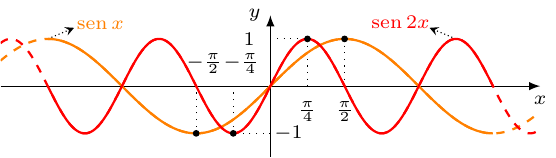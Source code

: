 \documentclass[crop]{standalone}
\usepackage[dvipsnames]{xcolor}
\usepackage{tikz}
\usepackage{pgfplots}
\pgfplotsset{compat=1.18}
\usetikzlibrary{shapes.geometric,positioning}
\begin{document}
  \begin{tikzpicture}[font=\scriptsize]
    \begin{axis}[%
      % trig format plots=rad,
      axis x line=center,axis y line=center,
      % axis on top,
      unit vector ratio={1 1},
      xlabel={$x$},ylabel={$y$},
      xlabel style={below},ylabel style={left},
      xmin=-3*pi/2-1,xmax=3*pi/2+1,
      xtick={(pi/2)/b,pi/2},
      xticklabels={$\frac{\pi}{4}$,$\frac{\pi}{2}$},
      xtick style={draw=none},
      extra x ticks={-(pi/2)/b,-pi/2},
      extra x tick labels={$-\frac{\pi}{4}$,$-\frac{\pi}{2}$},
      extra x tick style={xticklabel style={above,xshift=0.3em,yshift=0.3em}},
      ymin=-1.5,ymax=1.5,
      ytick={1},
      ytick style={draw=none},
      yticklabels={$1$},
      extra y ticks={-1},
      extra y tick style={yticklabel style={right}},
      extra y tick labels={$-1$},
      restrict y to domain=-3:3,
      axis line style={-latex},
      % legend entries={$\mbox{sen}\,{x}$,,$\mbox{sen}\,{\frac{1}{2}x}$},
      % legend columns=2,
      %legend style={at={(axis cs:-2.8,-1.6)}},
      declare function={
        b = 2;
        f(\x) = sin(deg(\x));
        g(\x) = f(b*\x);
      }
    ]%
      \def\x{pi/2};

      \draw[dotted] (\x,{f(\x)}) -- (\x,0);
      \draw[dotted] (\x/b,{g(\x/b)}) -- (\x/b,0);
      \draw[dotted] (0,{g(\x/b)}) -- (\x/b,{g(\x/b)});

      \draw[dotted] (-\x,{f(-\x)}) -- (-\x,0);
      \draw[dotted] (-\x/b,{g(-\x/b)}) -- (-\x/b,0);
      \draw[dotted] (0,{g(-\x/b)}) -- (-\x/b,{g(-\x/b)});

      \draw[densely dotted,-stealth] (5*pi/4,{g(5*pi/4)}) -- +(-0.95em,0.4em);
      \node[color=red,xshift=-2em,yshift=0.6em] at (5*pi/4,{g(5*pi/4)})  {$\mbox{sen}\,{2x}$};

      \draw[densely dotted,-stealth] (-3*pi/2,{f(-3*pi/2)}) -- +(0.95em,0.4em);
      \node[color=orange,xshift=1.9em,yshift=0.5em] at (-3*pi/2,{f(-3*pi/2)})  {$\mbox{sen}\,{x}$};

      \addplot[mark=none,domain=-3*pi/2:3*pi/2,color=orange,thick,samples=1000]{f(x)};
      \addplot[mark=none,dashed,domain=-3*pi/2-1:3*pi/2+1,color=orange,thick,samples=1000]{f(x)};
      \addplot[mark=none,domain=-3*pi/2:3*pi/2,color=red,thick,samples=1000]{g(x)};
      \addplot[mark=none,dashed,domain=-3*pi/2-1:3*pi/2+1,color=red,thick,samples=1000]{g(x)};

      \draw[fill=black] (\x,{f(\x)}) circle (1pt);
      \draw[fill=black] (\x/b,{g(\x/b)}) circle (1pt);

      \draw[fill=black] (-\x,{f(-\x)}) circle (1pt);
      \draw[fill=black] (-\x/b,{g(-\x/b)}) circle (1pt);
    \end{axis}
  \end{tikzpicture}%
\end{document}